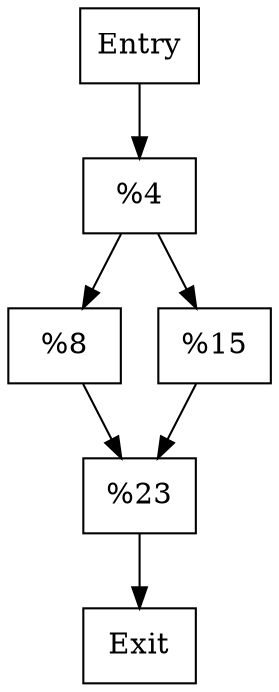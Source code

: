 digraph CFG {
    // Nodes
    node [shape=box];
    entry [label="Entry"];
    block_4 [label="%4"];
    block_8 [label="%8"];
    block_15 [label="%15"];
    block_23 [label="%23"];
    exit [label="Exit"];

    // Edges
    entry -> block_4;
    block_4 -> block_8;
    block_4 -> block_15;
    block_8 -> block_23;
    block_15 -> block_23;
    block_23 -> exit;
}